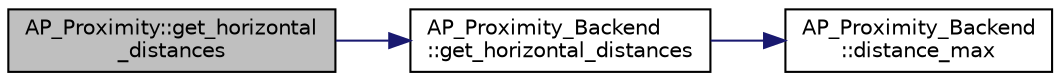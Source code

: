 digraph "AP_Proximity::get_horizontal_distances"
{
 // INTERACTIVE_SVG=YES
  edge [fontname="Helvetica",fontsize="10",labelfontname="Helvetica",labelfontsize="10"];
  node [fontname="Helvetica",fontsize="10",shape=record];
  rankdir="LR";
  Node1 [label="AP_Proximity::get_horizontal\l_distances",height=0.2,width=0.4,color="black", fillcolor="grey75", style="filled", fontcolor="black"];
  Node1 -> Node2 [color="midnightblue",fontsize="10",style="solid",fontname="Helvetica"];
  Node2 [label="AP_Proximity_Backend\l::get_horizontal_distances",height=0.2,width=0.4,color="black", fillcolor="white", style="filled",URL="$classAP__Proximity__Backend.html#aa991bdb4ff6160c373138404abf95881"];
  Node2 -> Node3 [color="midnightblue",fontsize="10",style="solid",fontname="Helvetica"];
  Node3 [label="AP_Proximity_Backend\l::distance_max",height=0.2,width=0.4,color="black", fillcolor="white", style="filled",URL="$classAP__Proximity__Backend.html#a95642cf035b9219ee43efdd32d568e8f"];
}
